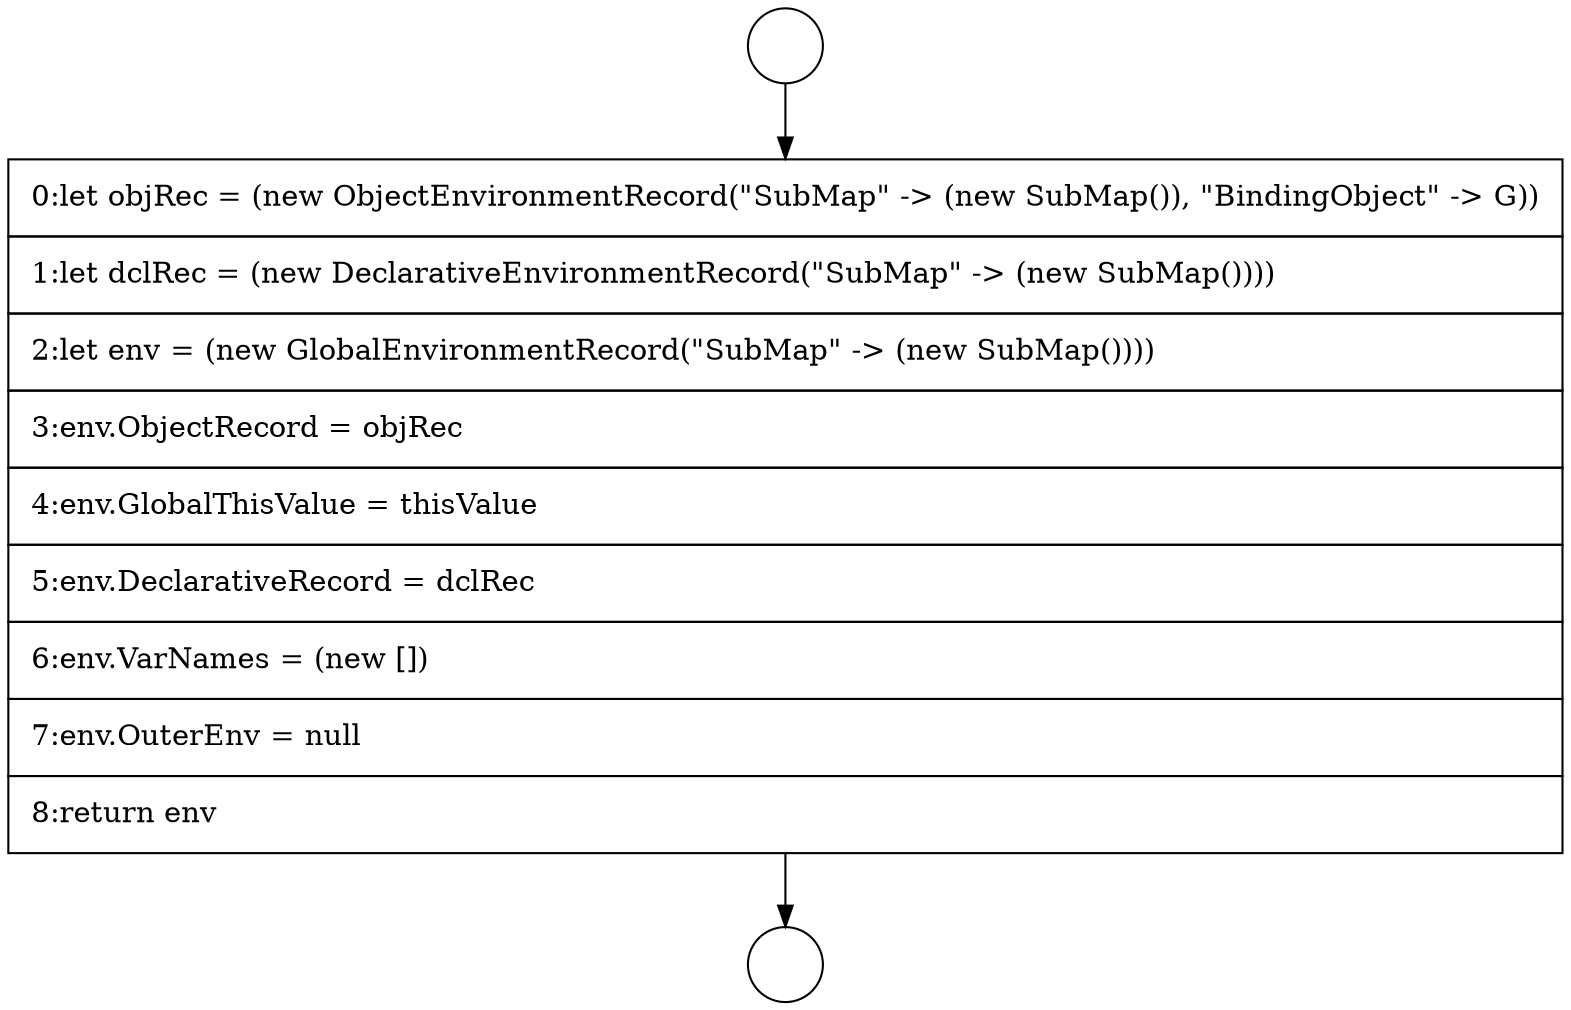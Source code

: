 digraph {
  node1849 [shape=circle label=" " color="black" fillcolor="white" style=filled]
  node1851 [shape=none, margin=0, label=<<font color="black">
    <table border="0" cellborder="1" cellspacing="0" cellpadding="10">
      <tr><td align="left">0:let objRec = (new ObjectEnvironmentRecord(&quot;SubMap&quot; -&gt; (new SubMap()), &quot;BindingObject&quot; -&gt; G))</td></tr>
      <tr><td align="left">1:let dclRec = (new DeclarativeEnvironmentRecord(&quot;SubMap&quot; -&gt; (new SubMap())))</td></tr>
      <tr><td align="left">2:let env = (new GlobalEnvironmentRecord(&quot;SubMap&quot; -&gt; (new SubMap())))</td></tr>
      <tr><td align="left">3:env.ObjectRecord = objRec</td></tr>
      <tr><td align="left">4:env.GlobalThisValue = thisValue</td></tr>
      <tr><td align="left">5:env.DeclarativeRecord = dclRec</td></tr>
      <tr><td align="left">6:env.VarNames = (new [])</td></tr>
      <tr><td align="left">7:env.OuterEnv = null</td></tr>
      <tr><td align="left">8:return env</td></tr>
    </table>
  </font>> color="black" fillcolor="white" style=filled]
  node1850 [shape=circle label=" " color="black" fillcolor="white" style=filled]
  node1849 -> node1851 [ color="black"]
  node1851 -> node1850 [ color="black"]
}

